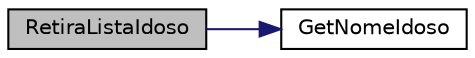 digraph "RetiraListaIdoso"
{
 // LATEX_PDF_SIZE
  edge [fontname="Helvetica",fontsize="10",labelfontname="Helvetica",labelfontsize="10"];
  node [fontname="Helvetica",fontsize="10",shape=record];
  rankdir="LR";
  Node1 [label="RetiraListaIdoso",height=0.2,width=0.4,color="black", fillcolor="grey75", style="filled", fontcolor="black",tooltip="Retira da lista o Idoso que possui o nome informado, caso nao tenha um cuidador com mesmo nome,..."];
  Node1 -> Node2 [color="midnightblue",fontsize="10",style="solid"];
  Node2 [label="GetNomeIdoso",height=0.2,width=0.4,color="black", fillcolor="white", style="filled",URL="$idoso_8h.html#ad410fb3330c4e9336dc048bb5c684b58",tooltip="Retorna o Nome do objeto Idoso."];
}
